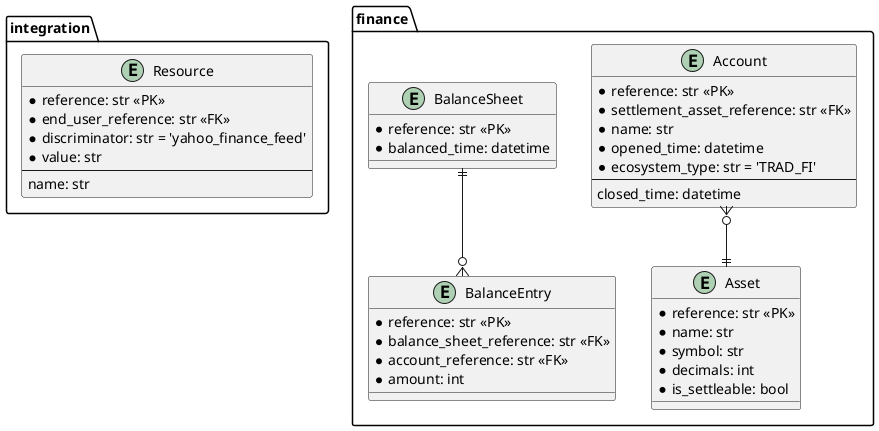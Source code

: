 @startuml

skinparam linetype ortho

package integration {
  entity "Resource" {
    * reference: str <<PK>>
    * end_user_reference: str <<FK>>
    * discriminator: str = 'yahoo_finance_feed'
    * value: str
    --
    name: str
  }
}

package finance {
  entity "Asset" {
    * reference: str <<PK>>
    * name: str
    * symbol: str
    * decimals: int
    * is_settleable: bool
  }

  entity "Account" {
    * reference: str <<PK>>
    * settlement_asset_reference: str <<FK>>
    * name: str
    * opened_time: datetime
    * ecosystem_type: str = 'TRAD_FI'
    --
    closed_time: datetime
  }

  entity "BalanceSheet" {
    * reference: str <<PK>>
    * balanced_time: datetime
  }

  entity "BalanceEntry" {
    * reference: str <<PK>>
    * balance_sheet_reference: str <<FK>>
    * account_reference: str <<FK>>
    * amount: int
  }
}

'Zero or One  |o--
'Exactly One  ||--
'Zero or Many }o--
'One or Many  }|--

Account      }o--|| Asset
BalanceSheet ||--o{ BalanceEntry

@enduml